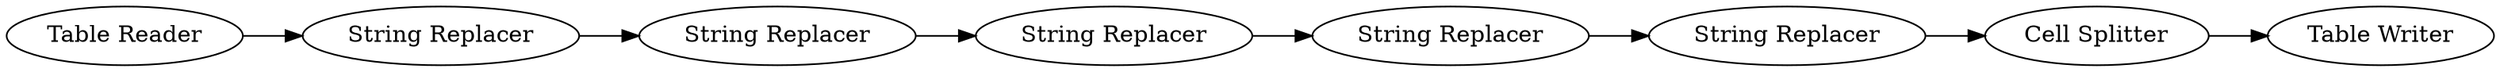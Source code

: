 digraph {
	1 [label="Table Reader"]
	3 [label="String Replacer"]
	4 [label="String Replacer"]
	5 [label="String Replacer"]
	338 [label="String Replacer"]
	339 [label="String Replacer"]
	340 [label="Cell Splitter"]
	341 [label="Table Writer"]
	1 -> 338
	3 -> 4
	4 -> 5
	5 -> 339
	338 -> 3
	339 -> 340
	340 -> 341
	rankdir=LR
}
